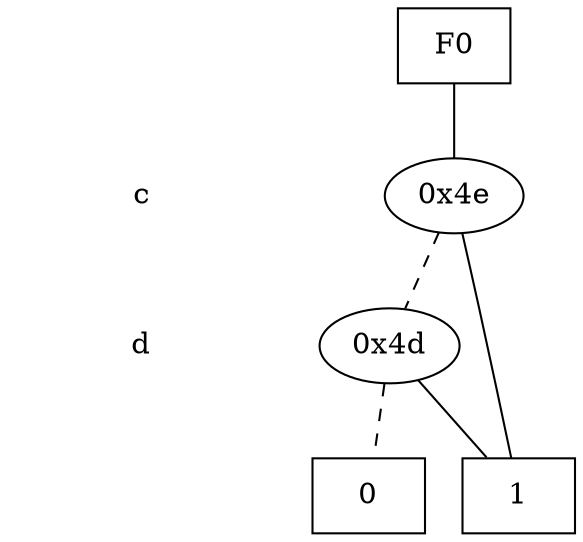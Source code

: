 digraph "ZDD" {
size = "7.5,10"
center = true;
edge [dir = none];
{ node [shape = plaintext];
  edge [style = invis];
  "CONST NODES" [style = invis];
" c " -> " d " -> "CONST NODES"; 
}
{ rank = same; node [shape = box]; edge [style = invis];
"F0"; }
{ rank = same; " c ";
"0x4e";
}
{ rank = same; " d ";
"0x4d";
}
{ rank = same; "CONST NODES";
{ node [shape = box]; "0x26";
"0x25";
}
}
"F0" -> "0x4e" [style = solid];
"0x4e" -> "0x25";
"0x4e" -> "0x4d" [style = dashed];
"0x4d" -> "0x25";
"0x4d" -> "0x26" [style = dashed];
"0x26" [label = "0"];
"0x25" [label = "1"];
}
